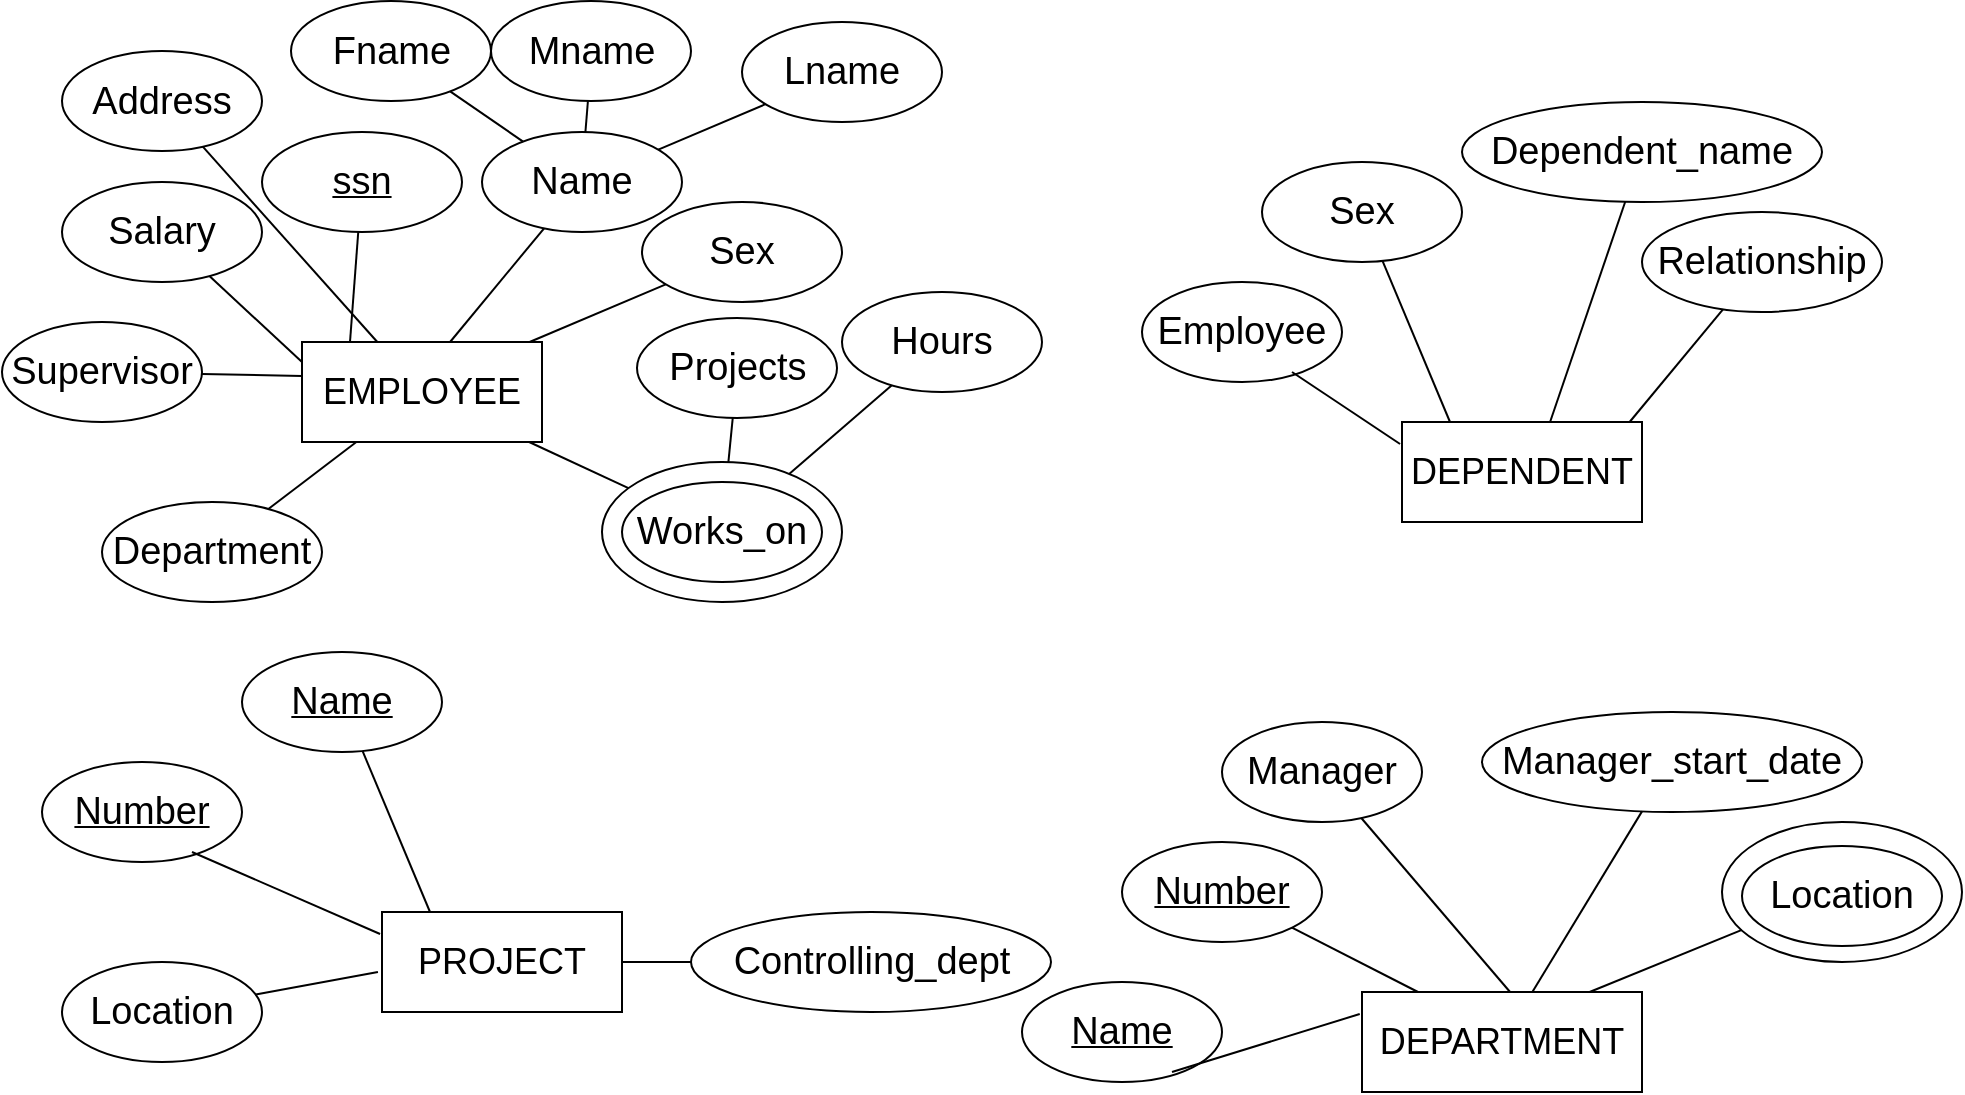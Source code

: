 <mxfile version="12.2.2" type="device" pages="1"><diagram name="Page-1" id="8378b5f6-a2b2-b727-a746-972ab9d02e00"><mxGraphModel dx="1092" dy="989" grid="1" gridSize="10" guides="1" tooltips="1" connect="0" arrows="1" fold="1" page="1" pageScale="1.5" pageWidth="1169" pageHeight="827" background="#ffffff" math="0" shadow="0"><root><mxCell id="0"/><mxCell id="1" parent="0"/><mxCell id="t3kzEx3vHx6etGApmoJw-12" value="Sex" style="ellipse;whiteSpace=wrap;html=1;fontSize=19;" parent="1" vertex="1"><mxGeometry x="350" y="110" width="100" height="50" as="geometry"/></mxCell><mxCell id="t3kzEx3vHx6etGApmoJw-13" value="&lt;u&gt;ssn&lt;/u&gt;" style="ellipse;whiteSpace=wrap;html=1;fontSize=19;" parent="1" vertex="1"><mxGeometry x="160" y="75" width="100" height="50" as="geometry"/></mxCell><mxCell id="t3kzEx3vHx6etGApmoJw-14" value="" style="endArrow=none;html=1;fontSize=19;" parent="1" target="t3kzEx3vHx6etGApmoJw-12" edge="1"><mxGeometry width="50" height="50" relative="1" as="geometry"><mxPoint x="293.81" y="180" as="sourcePoint"/><mxPoint x="409.765" y="132.022" as="targetPoint"/></mxGeometry></mxCell><mxCell id="t3kzEx3vHx6etGApmoJw-15" value="" style="endArrow=none;html=1;fontSize=19;exitX=0.2;exitY=0;exitDx=0;exitDy=0;exitPerimeter=0;" parent="1" source="t3kzEx3vHx6etGApmoJw-16" target="t3kzEx3vHx6etGApmoJw-13" edge="1"><mxGeometry width="50" height="50" relative="1" as="geometry"><mxPoint x="276.882" y="140.735" as="sourcePoint"/><mxPoint x="389.765" y="142.022" as="targetPoint"/></mxGeometry></mxCell><mxCell id="t3kzEx3vHx6etGApmoJw-16" value="EMPLOYEE" style="rounded=0;whiteSpace=wrap;html=1;fontSize=18;" parent="1" vertex="1"><mxGeometry x="180" y="180" width="120" height="50" as="geometry"/></mxCell><mxCell id="t3kzEx3vHx6etGApmoJw-17" value="Name" style="ellipse;whiteSpace=wrap;html=1;fontSize=19;" parent="1" vertex="1"><mxGeometry x="270" y="75" width="100" height="50" as="geometry"/></mxCell><mxCell id="t3kzEx3vHx6etGApmoJw-18" value="" style="endArrow=none;html=1;fontSize=19;exitX=0.367;exitY=0;exitDx=0;exitDy=0;exitPerimeter=0;" parent="1" target="t3kzEx3vHx6etGApmoJw-17" edge="1"><mxGeometry width="50" height="50" relative="1" as="geometry"><mxPoint x="254.04" y="180" as="sourcePoint"/><mxPoint x="429.765" y="152.022" as="targetPoint"/></mxGeometry></mxCell><mxCell id="t3kzEx3vHx6etGApmoJw-19" value="&lt;span&gt;Department&lt;/span&gt;" style="ellipse;whiteSpace=wrap;html=1;fontSize=19;fontStyle=0" parent="1" vertex="1"><mxGeometry x="80" y="260" width="110" height="50" as="geometry"/></mxCell><mxCell id="t3kzEx3vHx6etGApmoJw-20" value="" style="endArrow=none;html=1;fontSize=19;" parent="1" source="t3kzEx3vHx6etGApmoJw-16" target="t3kzEx3vHx6etGApmoJw-19" edge="1"><mxGeometry width="50" height="50" relative="1" as="geometry"><mxPoint x="214" y="190" as="sourcePoint"/><mxPoint x="180.254" y="109.469" as="targetPoint"/></mxGeometry></mxCell><mxCell id="t3kzEx3vHx6etGApmoJw-22" value="Relationship" style="ellipse;whiteSpace=wrap;html=1;fontSize=19;" parent="1" vertex="1"><mxGeometry x="850" y="115" width="120" height="50" as="geometry"/></mxCell><mxCell id="t3kzEx3vHx6etGApmoJw-23" value="Sex" style="ellipse;whiteSpace=wrap;html=1;fontSize=19;" parent="1" vertex="1"><mxGeometry x="660" y="90" width="100" height="50" as="geometry"/></mxCell><mxCell id="t3kzEx3vHx6etGApmoJw-24" value="" style="endArrow=none;html=1;fontSize=19;" parent="1" target="t3kzEx3vHx6etGApmoJw-22" edge="1"><mxGeometry width="50" height="50" relative="1" as="geometry"><mxPoint x="843.81" y="220" as="sourcePoint"/><mxPoint x="959.765" y="172.022" as="targetPoint"/></mxGeometry></mxCell><mxCell id="t3kzEx3vHx6etGApmoJw-25" value="" style="endArrow=none;html=1;fontSize=19;exitX=0.2;exitY=0;exitDx=0;exitDy=0;exitPerimeter=0;" parent="1" source="t3kzEx3vHx6etGApmoJw-26" target="t3kzEx3vHx6etGApmoJw-23" edge="1"><mxGeometry width="50" height="50" relative="1" as="geometry"><mxPoint x="826.882" y="180.735" as="sourcePoint"/><mxPoint x="939.765" y="182.022" as="targetPoint"/></mxGeometry></mxCell><mxCell id="t3kzEx3vHx6etGApmoJw-26" value="DEPENDENT" style="rounded=0;whiteSpace=wrap;html=1;fontSize=18;" parent="1" vertex="1"><mxGeometry x="730" y="220" width="120" height="50" as="geometry"/></mxCell><mxCell id="t3kzEx3vHx6etGApmoJw-27" value="Dependent_name" style="ellipse;whiteSpace=wrap;html=1;fontSize=19;" parent="1" vertex="1"><mxGeometry x="760" y="60" width="180" height="50" as="geometry"/></mxCell><mxCell id="t3kzEx3vHx6etGApmoJw-28" value="" style="endArrow=none;html=1;fontSize=19;exitX=0.367;exitY=0;exitDx=0;exitDy=0;exitPerimeter=0;" parent="1" target="t3kzEx3vHx6etGApmoJw-27" edge="1"><mxGeometry width="50" height="50" relative="1" as="geometry"><mxPoint x="804.04" y="220" as="sourcePoint"/><mxPoint x="979.765" y="192.022" as="targetPoint"/></mxGeometry></mxCell><mxCell id="t3kzEx3vHx6etGApmoJw-29" value="&lt;span&gt;Employee&lt;/span&gt;" style="ellipse;whiteSpace=wrap;html=1;fontSize=19;fontStyle=0" parent="1" vertex="1"><mxGeometry x="600" y="150" width="100" height="50" as="geometry"/></mxCell><mxCell id="t3kzEx3vHx6etGApmoJw-30" value="" style="endArrow=none;html=1;fontSize=19;exitX=-0.008;exitY=0.22;exitDx=0;exitDy=0;exitPerimeter=0;entryX=0.75;entryY=0.9;entryDx=0;entryDy=0;entryPerimeter=0;" parent="1" source="t3kzEx3vHx6etGApmoJw-26" target="t3kzEx3vHx6etGApmoJw-29" edge="1"><mxGeometry width="50" height="50" relative="1" as="geometry"><mxPoint x="764" y="230" as="sourcePoint"/><mxPoint x="730.254" y="149.469" as="targetPoint"/></mxGeometry></mxCell><mxCell id="t3kzEx3vHx6etGApmoJw-31" value="Controlling_dept" style="ellipse;whiteSpace=wrap;html=1;fontSize=19;" parent="1" vertex="1"><mxGeometry x="374.5" y="465" width="180" height="50" as="geometry"/></mxCell><mxCell id="t3kzEx3vHx6etGApmoJw-32" value="&lt;u&gt;Name&lt;/u&gt;" style="ellipse;whiteSpace=wrap;html=1;fontSize=19;" parent="1" vertex="1"><mxGeometry x="150" y="335" width="100" height="50" as="geometry"/></mxCell><mxCell id="t3kzEx3vHx6etGApmoJw-33" value="" style="endArrow=none;html=1;fontSize=19;exitX=1;exitY=0.5;exitDx=0;exitDy=0;exitPerimeter=0;" parent="1" source="t3kzEx3vHx6etGApmoJw-35" target="t3kzEx3vHx6etGApmoJw-31" edge="1"><mxGeometry width="50" height="50" relative="1" as="geometry"><mxPoint x="333.81" y="465" as="sourcePoint"/><mxPoint x="449.765" y="417.022" as="targetPoint"/></mxGeometry></mxCell><mxCell id="t3kzEx3vHx6etGApmoJw-34" value="" style="endArrow=none;html=1;fontSize=19;exitX=0.2;exitY=0;exitDx=0;exitDy=0;exitPerimeter=0;" parent="1" source="t3kzEx3vHx6etGApmoJw-35" target="t3kzEx3vHx6etGApmoJw-32" edge="1"><mxGeometry width="50" height="50" relative="1" as="geometry"><mxPoint x="316.882" y="425.735" as="sourcePoint"/><mxPoint x="429.765" y="427.022" as="targetPoint"/></mxGeometry></mxCell><mxCell id="t3kzEx3vHx6etGApmoJw-35" value="PROJECT" style="rounded=0;whiteSpace=wrap;html=1;fontSize=18;" parent="1" vertex="1"><mxGeometry x="220" y="465" width="120" height="50" as="geometry"/></mxCell><mxCell id="t3kzEx3vHx6etGApmoJw-36" value="Location" style="ellipse;whiteSpace=wrap;html=1;fontSize=19;" parent="1" vertex="1"><mxGeometry x="60" y="490" width="100" height="50" as="geometry"/></mxCell><mxCell id="t3kzEx3vHx6etGApmoJw-37" value="" style="endArrow=none;html=1;fontSize=19;exitX=-0.017;exitY=0.6;exitDx=0;exitDy=0;exitPerimeter=0;" parent="1" source="t3kzEx3vHx6etGApmoJw-35" target="t3kzEx3vHx6etGApmoJw-36" edge="1"><mxGeometry width="50" height="50" relative="1" as="geometry"><mxPoint x="294.04" y="465" as="sourcePoint"/><mxPoint x="469.765" y="437.022" as="targetPoint"/></mxGeometry></mxCell><mxCell id="t3kzEx3vHx6etGApmoJw-38" value="&lt;u&gt;Number&lt;/u&gt;" style="ellipse;whiteSpace=wrap;html=1;fontSize=19;" parent="1" vertex="1"><mxGeometry x="50" y="390" width="100" height="50" as="geometry"/></mxCell><mxCell id="t3kzEx3vHx6etGApmoJw-39" value="" style="endArrow=none;html=1;fontSize=19;exitX=-0.008;exitY=0.22;exitDx=0;exitDy=0;exitPerimeter=0;entryX=0.75;entryY=0.9;entryDx=0;entryDy=0;entryPerimeter=0;" parent="1" source="t3kzEx3vHx6etGApmoJw-35" target="t3kzEx3vHx6etGApmoJw-38" edge="1"><mxGeometry width="50" height="50" relative="1" as="geometry"><mxPoint x="254" y="475" as="sourcePoint"/><mxPoint x="220.254" y="394.469" as="targetPoint"/></mxGeometry></mxCell><mxCell id="t3kzEx3vHx6etGApmoJw-40" value="Location" style="ellipse;whiteSpace=wrap;html=1;fontSize=19;" parent="1" vertex="1"><mxGeometry x="900" y="432" width="100" height="50" as="geometry"/></mxCell><mxCell id="t3kzEx3vHx6etGApmoJw-41" value="&lt;u&gt;Number&lt;/u&gt;" style="ellipse;whiteSpace=wrap;html=1;fontSize=19;" parent="1" vertex="1"><mxGeometry x="590" y="430" width="100" height="50" as="geometry"/></mxCell><mxCell id="t3kzEx3vHx6etGApmoJw-42" value="" style="endArrow=none;html=1;fontSize=19;entryX=0.083;entryY=0.771;entryDx=0;entryDy=0;entryPerimeter=0;" parent="1" target="RCngURDA3hD9n-h-bVQr-1" edge="1"><mxGeometry width="50" height="50" relative="1" as="geometry"><mxPoint x="823.81" y="505" as="sourcePoint"/><mxPoint x="939.765" y="457.022" as="targetPoint"/></mxGeometry></mxCell><mxCell id="t3kzEx3vHx6etGApmoJw-43" value="" style="endArrow=none;html=1;fontSize=19;exitX=0.2;exitY=0;exitDx=0;exitDy=0;exitPerimeter=0;" parent="1" source="t3kzEx3vHx6etGApmoJw-44" target="t3kzEx3vHx6etGApmoJw-41" edge="1"><mxGeometry width="50" height="50" relative="1" as="geometry"><mxPoint x="806.882" y="465.735" as="sourcePoint"/><mxPoint x="919.765" y="467.022" as="targetPoint"/></mxGeometry></mxCell><mxCell id="t3kzEx3vHx6etGApmoJw-44" value="DEPARTMENT" style="rounded=0;whiteSpace=wrap;html=1;fontSize=18;" parent="1" vertex="1"><mxGeometry x="710" y="505" width="140" height="50" as="geometry"/></mxCell><mxCell id="t3kzEx3vHx6etGApmoJw-45" value="Manager" style="ellipse;whiteSpace=wrap;html=1;fontSize=19;" parent="1" vertex="1"><mxGeometry x="640" y="370" width="100" height="50" as="geometry"/></mxCell><mxCell id="t3kzEx3vHx6etGApmoJw-46" value="" style="endArrow=none;html=1;fontSize=19;exitX=0.367;exitY=0;exitDx=0;exitDy=0;exitPerimeter=0;" parent="1" target="t3kzEx3vHx6etGApmoJw-45" edge="1"><mxGeometry width="50" height="50" relative="1" as="geometry"><mxPoint x="784.04" y="505" as="sourcePoint"/><mxPoint x="959.765" y="477.022" as="targetPoint"/></mxGeometry></mxCell><mxCell id="t3kzEx3vHx6etGApmoJw-47" value="&lt;u&gt;Name&lt;/u&gt;" style="ellipse;whiteSpace=wrap;html=1;fontSize=19;" parent="1" vertex="1"><mxGeometry x="540" y="500" width="100" height="50" as="geometry"/></mxCell><mxCell id="t3kzEx3vHx6etGApmoJw-48" value="" style="endArrow=none;html=1;fontSize=19;exitX=-0.008;exitY=0.22;exitDx=0;exitDy=0;exitPerimeter=0;entryX=0.75;entryY=0.9;entryDx=0;entryDy=0;entryPerimeter=0;" parent="1" source="t3kzEx3vHx6etGApmoJw-44" target="t3kzEx3vHx6etGApmoJw-47" edge="1"><mxGeometry width="50" height="50" relative="1" as="geometry"><mxPoint x="744" y="515" as="sourcePoint"/><mxPoint x="710.254" y="434.469" as="targetPoint"/></mxGeometry></mxCell><mxCell id="t3kzEx3vHx6etGApmoJw-49" value="" style="endArrow=none;html=1;fontSize=15;" parent="1" source="t3kzEx3vHx6etGApmoJw-50" target="t3kzEx3vHx6etGApmoJw-17" edge="1"><mxGeometry width="50" height="50" relative="1" as="geometry"><mxPoint x="420" y="40" as="sourcePoint"/><mxPoint x="100" y="580" as="targetPoint"/></mxGeometry></mxCell><mxCell id="t3kzEx3vHx6etGApmoJw-50" value="Lname" style="ellipse;whiteSpace=wrap;html=1;fontSize=19;" parent="1" vertex="1"><mxGeometry x="400" y="20" width="100" height="50" as="geometry"/></mxCell><mxCell id="t3kzEx3vHx6etGApmoJw-53" value="" style="endArrow=none;html=1;fontSize=15;" parent="1" source="t3kzEx3vHx6etGApmoJw-54" target="t3kzEx3vHx6etGApmoJw-17" edge="1"><mxGeometry width="50" height="50" relative="1" as="geometry"><mxPoint x="430" y="50" as="sourcePoint"/><mxPoint x="350.687" y="105.469" as="targetPoint"/></mxGeometry></mxCell><mxCell id="t3kzEx3vHx6etGApmoJw-54" value="Fname" style="ellipse;whiteSpace=wrap;html=1;fontSize=19;" parent="1" vertex="1"><mxGeometry x="174.5" y="9.5" width="100" height="50" as="geometry"/></mxCell><mxCell id="t3kzEx3vHx6etGApmoJw-55" value="" style="endArrow=none;html=1;fontSize=15;" parent="1" source="t3kzEx3vHx6etGApmoJw-56" target="t3kzEx3vHx6etGApmoJw-17" edge="1"><mxGeometry width="50" height="50" relative="1" as="geometry"><mxPoint x="304.5" y="14.5" as="sourcePoint"/><mxPoint x="225.187" y="69.969" as="targetPoint"/></mxGeometry></mxCell><mxCell id="t3kzEx3vHx6etGApmoJw-56" value="Mname" style="ellipse;whiteSpace=wrap;html=1;fontSize=19;" parent="1" vertex="1"><mxGeometry x="274.5" y="9.5" width="100" height="50" as="geometry"/></mxCell><mxCell id="t3kzEx3vHx6etGApmoJw-57" value="Salary" style="ellipse;whiteSpace=wrap;html=1;fontSize=19;" parent="1" vertex="1"><mxGeometry x="60" y="100" width="100" height="50" as="geometry"/></mxCell><mxCell id="t3kzEx3vHx6etGApmoJw-58" value="" style="endArrow=none;html=1;fontSize=19;exitX=0;exitY=0.2;exitDx=0;exitDy=0;exitPerimeter=0;" parent="1" source="t3kzEx3vHx6etGApmoJw-16" target="t3kzEx3vHx6etGApmoJw-57" edge="1"><mxGeometry width="50" height="50" relative="1" as="geometry"><mxPoint x="214" y="190" as="sourcePoint"/><mxPoint x="218.126" y="134.982" as="targetPoint"/></mxGeometry></mxCell><mxCell id="t3kzEx3vHx6etGApmoJw-59" value="Supervisor" style="ellipse;whiteSpace=wrap;html=1;fontSize=19;" parent="1" vertex="1"><mxGeometry x="30" y="170" width="100" height="50" as="geometry"/></mxCell><mxCell id="t3kzEx3vHx6etGApmoJw-60" value="Works_on" style="ellipse;whiteSpace=wrap;html=1;fontSize=19;" parent="1" vertex="1"><mxGeometry x="340" y="250" width="100" height="50" as="geometry"/></mxCell><mxCell id="t3kzEx3vHx6etGApmoJw-61" value="" style="ellipse;whiteSpace=wrap;html=1;fillColor=none;fontSize=15;" parent="1" vertex="1"><mxGeometry x="330" y="240" width="120" height="70" as="geometry"/></mxCell><mxCell id="t3kzEx3vHx6etGApmoJw-62" value="" style="endArrow=none;html=1;fontSize=19;" parent="1" source="t3kzEx3vHx6etGApmoJw-61" target="t3kzEx3vHx6etGApmoJw-16" edge="1"><mxGeometry width="50" height="50" relative="1" as="geometry"><mxPoint x="304.04" y="510" as="sourcePoint"/><mxPoint x="300.645" y="379.998" as="targetPoint"/></mxGeometry></mxCell><mxCell id="t3kzEx3vHx6etGApmoJw-63" value="" style="endArrow=none;html=1;fontSize=15;" parent="1" source="t3kzEx3vHx6etGApmoJw-64" target="t3kzEx3vHx6etGApmoJw-61" edge="1"><mxGeometry width="50" height="50" relative="1" as="geometry"><mxPoint x="493" y="198.5" as="sourcePoint"/><mxPoint x="431.169" y="242.351" as="targetPoint"/></mxGeometry></mxCell><mxCell id="t3kzEx3vHx6etGApmoJw-64" value="Hours" style="ellipse;whiteSpace=wrap;html=1;fontSize=19;" parent="1" vertex="1"><mxGeometry x="450" y="155" width="100" height="50" as="geometry"/></mxCell><mxCell id="t3kzEx3vHx6etGApmoJw-65" value="" style="endArrow=none;html=1;fontSize=15;" parent="1" source="t3kzEx3vHx6etGApmoJw-66" target="t3kzEx3vHx6etGApmoJw-61" edge="1"><mxGeometry width="50" height="50" relative="1" as="geometry"><mxPoint x="377.5" y="173" as="sourcePoint"/><mxPoint x="394.538" y="233.512" as="targetPoint"/></mxGeometry></mxCell><mxCell id="t3kzEx3vHx6etGApmoJw-66" value="Projects" style="ellipse;whiteSpace=wrap;html=1;fontSize=19;" parent="1" vertex="1"><mxGeometry x="347.5" y="168" width="100" height="50" as="geometry"/></mxCell><mxCell id="t3kzEx3vHx6etGApmoJw-69" value="Address" style="ellipse;whiteSpace=wrap;html=1;fontSize=19;" parent="1" vertex="1"><mxGeometry x="60" y="34.5" width="100" height="50" as="geometry"/></mxCell><mxCell id="t3kzEx3vHx6etGApmoJw-70" value="" style="endArrow=none;html=1;fontSize=19;" parent="1" source="t3kzEx3vHx6etGApmoJw-16" target="t3kzEx3vHx6etGApmoJw-69" edge="1"><mxGeometry width="50" height="50" relative="1" as="geometry"><mxPoint x="190" y="200" as="sourcePoint"/><mxPoint x="143.705" y="157.012" as="targetPoint"/></mxGeometry></mxCell><mxCell id="RCngURDA3hD9n-h-bVQr-1" value="" style="ellipse;whiteSpace=wrap;html=1;fillColor=none;fontSize=15;" parent="1" vertex="1"><mxGeometry x="890" y="420" width="120" height="70" as="geometry"/></mxCell><mxCell id="RCngURDA3hD9n-h-bVQr-2" value="Manager_start_date" style="ellipse;whiteSpace=wrap;html=1;fontSize=19;" parent="1" vertex="1"><mxGeometry x="770" y="365" width="190" height="50" as="geometry"/></mxCell><mxCell id="RCngURDA3hD9n-h-bVQr-6" value="" style="endArrow=none;html=1;fontSize=15;" parent="1" source="t3kzEx3vHx6etGApmoJw-44" target="RCngURDA3hD9n-h-bVQr-2" edge="1"><mxGeometry width="50" height="50" relative="1" as="geometry"><mxPoint x="110" y="630" as="sourcePoint"/><mxPoint x="160" y="580" as="targetPoint"/></mxGeometry></mxCell><mxCell id="XlY22HPRkl7HiGWxcoex-1" value="" style="endArrow=none;html=1;fontSize=19;" edge="1" parent="1" target="t3kzEx3vHx6etGApmoJw-59"><mxGeometry width="50" height="50" relative="1" as="geometry"><mxPoint x="180" y="197" as="sourcePoint"/><mxPoint x="143.705" y="157.012" as="targetPoint"/></mxGeometry></mxCell></root></mxGraphModel></diagram></mxfile>